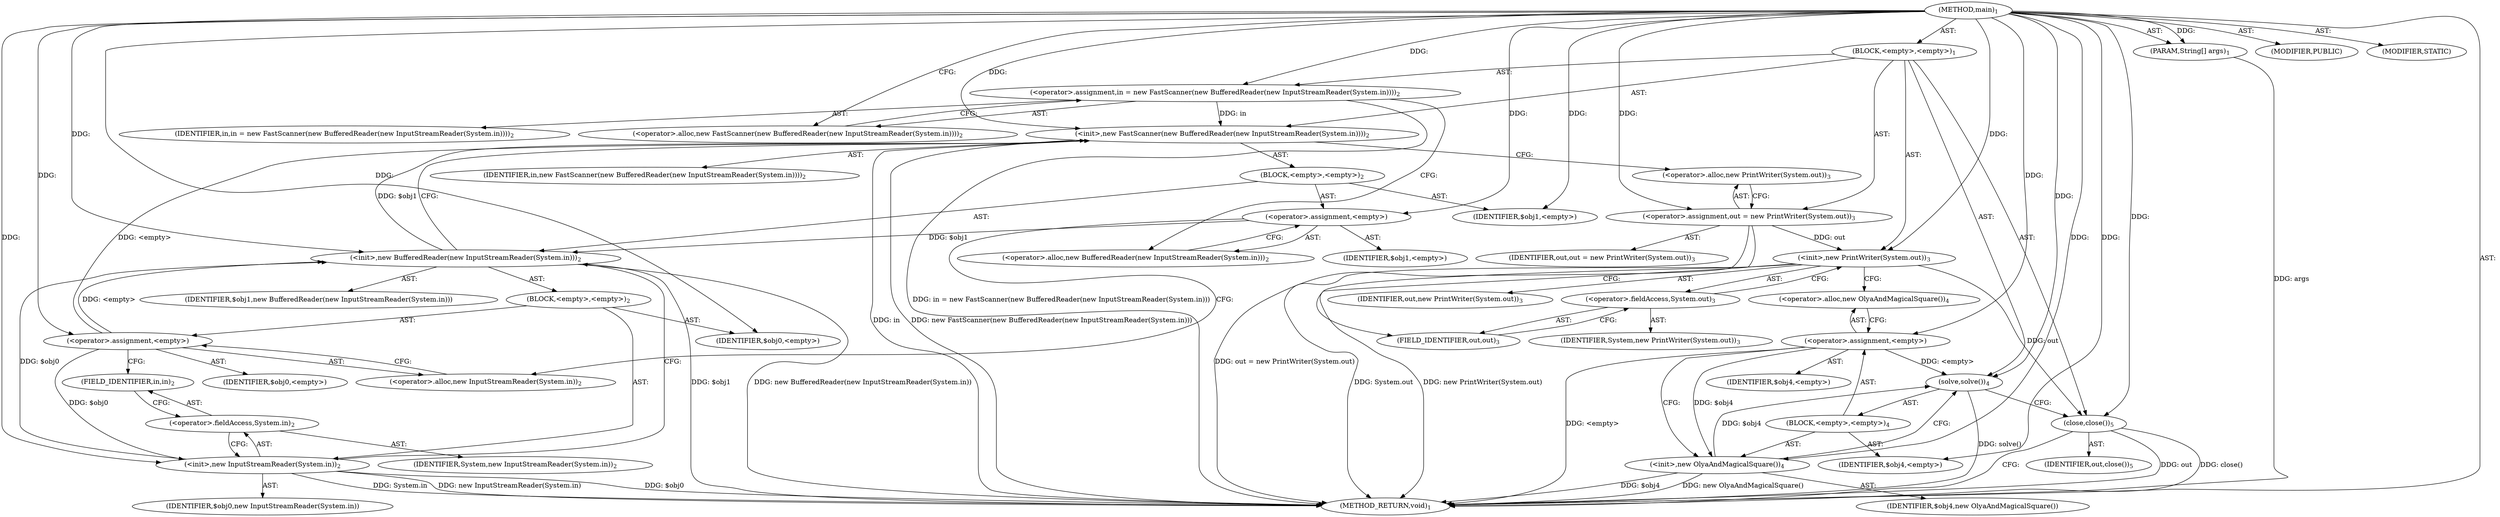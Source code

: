 digraph "main" {  
"17" [label = <(METHOD,main)<SUB>1</SUB>> ]
"18" [label = <(PARAM,String[] args)<SUB>1</SUB>> ]
"19" [label = <(BLOCK,&lt;empty&gt;,&lt;empty&gt;)<SUB>1</SUB>> ]
"20" [label = <(&lt;operator&gt;.assignment,in = new FastScanner(new BufferedReader(new InputStreamReader(System.in))))<SUB>2</SUB>> ]
"21" [label = <(IDENTIFIER,in,in = new FastScanner(new BufferedReader(new InputStreamReader(System.in))))<SUB>2</SUB>> ]
"22" [label = <(&lt;operator&gt;.alloc,new FastScanner(new BufferedReader(new InputStreamReader(System.in))))<SUB>2</SUB>> ]
"23" [label = <(&lt;init&gt;,new FastScanner(new BufferedReader(new InputStreamReader(System.in))))<SUB>2</SUB>> ]
"24" [label = <(IDENTIFIER,in,new FastScanner(new BufferedReader(new InputStreamReader(System.in))))<SUB>2</SUB>> ]
"25" [label = <(BLOCK,&lt;empty&gt;,&lt;empty&gt;)<SUB>2</SUB>> ]
"26" [label = <(&lt;operator&gt;.assignment,&lt;empty&gt;)> ]
"27" [label = <(IDENTIFIER,$obj1,&lt;empty&gt;)> ]
"28" [label = <(&lt;operator&gt;.alloc,new BufferedReader(new InputStreamReader(System.in)))<SUB>2</SUB>> ]
"29" [label = <(&lt;init&gt;,new BufferedReader(new InputStreamReader(System.in)))<SUB>2</SUB>> ]
"30" [label = <(IDENTIFIER,$obj1,new BufferedReader(new InputStreamReader(System.in)))> ]
"31" [label = <(BLOCK,&lt;empty&gt;,&lt;empty&gt;)<SUB>2</SUB>> ]
"32" [label = <(&lt;operator&gt;.assignment,&lt;empty&gt;)> ]
"33" [label = <(IDENTIFIER,$obj0,&lt;empty&gt;)> ]
"34" [label = <(&lt;operator&gt;.alloc,new InputStreamReader(System.in))<SUB>2</SUB>> ]
"35" [label = <(&lt;init&gt;,new InputStreamReader(System.in))<SUB>2</SUB>> ]
"36" [label = <(IDENTIFIER,$obj0,new InputStreamReader(System.in))> ]
"37" [label = <(&lt;operator&gt;.fieldAccess,System.in)<SUB>2</SUB>> ]
"38" [label = <(IDENTIFIER,System,new InputStreamReader(System.in))<SUB>2</SUB>> ]
"39" [label = <(FIELD_IDENTIFIER,in,in)<SUB>2</SUB>> ]
"40" [label = <(IDENTIFIER,$obj0,&lt;empty&gt;)> ]
"41" [label = <(IDENTIFIER,$obj1,&lt;empty&gt;)> ]
"42" [label = <(&lt;operator&gt;.assignment,out = new PrintWriter(System.out))<SUB>3</SUB>> ]
"43" [label = <(IDENTIFIER,out,out = new PrintWriter(System.out))<SUB>3</SUB>> ]
"44" [label = <(&lt;operator&gt;.alloc,new PrintWriter(System.out))<SUB>3</SUB>> ]
"45" [label = <(&lt;init&gt;,new PrintWriter(System.out))<SUB>3</SUB>> ]
"46" [label = <(IDENTIFIER,out,new PrintWriter(System.out))<SUB>3</SUB>> ]
"47" [label = <(&lt;operator&gt;.fieldAccess,System.out)<SUB>3</SUB>> ]
"48" [label = <(IDENTIFIER,System,new PrintWriter(System.out))<SUB>3</SUB>> ]
"49" [label = <(FIELD_IDENTIFIER,out,out)<SUB>3</SUB>> ]
"50" [label = <(solve,solve())<SUB>4</SUB>> ]
"51" [label = <(BLOCK,&lt;empty&gt;,&lt;empty&gt;)<SUB>4</SUB>> ]
"52" [label = <(&lt;operator&gt;.assignment,&lt;empty&gt;)> ]
"53" [label = <(IDENTIFIER,$obj4,&lt;empty&gt;)> ]
"54" [label = <(&lt;operator&gt;.alloc,new OlyaAndMagicalSquare())<SUB>4</SUB>> ]
"55" [label = <(&lt;init&gt;,new OlyaAndMagicalSquare())<SUB>4</SUB>> ]
"56" [label = <(IDENTIFIER,$obj4,new OlyaAndMagicalSquare())> ]
"57" [label = <(IDENTIFIER,$obj4,&lt;empty&gt;)> ]
"58" [label = <(close,close())<SUB>5</SUB>> ]
"59" [label = <(IDENTIFIER,out,close())<SUB>5</SUB>> ]
"60" [label = <(MODIFIER,PUBLIC)> ]
"61" [label = <(MODIFIER,STATIC)> ]
"62" [label = <(METHOD_RETURN,void)<SUB>1</SUB>> ]
  "17" -> "18"  [ label = "AST: "] 
  "17" -> "19"  [ label = "AST: "] 
  "17" -> "60"  [ label = "AST: "] 
  "17" -> "61"  [ label = "AST: "] 
  "17" -> "62"  [ label = "AST: "] 
  "19" -> "20"  [ label = "AST: "] 
  "19" -> "23"  [ label = "AST: "] 
  "19" -> "42"  [ label = "AST: "] 
  "19" -> "45"  [ label = "AST: "] 
  "19" -> "50"  [ label = "AST: "] 
  "19" -> "58"  [ label = "AST: "] 
  "20" -> "21"  [ label = "AST: "] 
  "20" -> "22"  [ label = "AST: "] 
  "23" -> "24"  [ label = "AST: "] 
  "23" -> "25"  [ label = "AST: "] 
  "25" -> "26"  [ label = "AST: "] 
  "25" -> "29"  [ label = "AST: "] 
  "25" -> "41"  [ label = "AST: "] 
  "26" -> "27"  [ label = "AST: "] 
  "26" -> "28"  [ label = "AST: "] 
  "29" -> "30"  [ label = "AST: "] 
  "29" -> "31"  [ label = "AST: "] 
  "31" -> "32"  [ label = "AST: "] 
  "31" -> "35"  [ label = "AST: "] 
  "31" -> "40"  [ label = "AST: "] 
  "32" -> "33"  [ label = "AST: "] 
  "32" -> "34"  [ label = "AST: "] 
  "35" -> "36"  [ label = "AST: "] 
  "35" -> "37"  [ label = "AST: "] 
  "37" -> "38"  [ label = "AST: "] 
  "37" -> "39"  [ label = "AST: "] 
  "42" -> "43"  [ label = "AST: "] 
  "42" -> "44"  [ label = "AST: "] 
  "45" -> "46"  [ label = "AST: "] 
  "45" -> "47"  [ label = "AST: "] 
  "47" -> "48"  [ label = "AST: "] 
  "47" -> "49"  [ label = "AST: "] 
  "50" -> "51"  [ label = "AST: "] 
  "51" -> "52"  [ label = "AST: "] 
  "51" -> "55"  [ label = "AST: "] 
  "51" -> "57"  [ label = "AST: "] 
  "52" -> "53"  [ label = "AST: "] 
  "52" -> "54"  [ label = "AST: "] 
  "55" -> "56"  [ label = "AST: "] 
  "58" -> "59"  [ label = "AST: "] 
  "20" -> "28"  [ label = "CFG: "] 
  "23" -> "44"  [ label = "CFG: "] 
  "42" -> "49"  [ label = "CFG: "] 
  "45" -> "54"  [ label = "CFG: "] 
  "50" -> "58"  [ label = "CFG: "] 
  "58" -> "62"  [ label = "CFG: "] 
  "22" -> "20"  [ label = "CFG: "] 
  "44" -> "42"  [ label = "CFG: "] 
  "47" -> "45"  [ label = "CFG: "] 
  "26" -> "34"  [ label = "CFG: "] 
  "29" -> "23"  [ label = "CFG: "] 
  "49" -> "47"  [ label = "CFG: "] 
  "52" -> "55"  [ label = "CFG: "] 
  "55" -> "50"  [ label = "CFG: "] 
  "28" -> "26"  [ label = "CFG: "] 
  "54" -> "52"  [ label = "CFG: "] 
  "32" -> "39"  [ label = "CFG: "] 
  "35" -> "29"  [ label = "CFG: "] 
  "34" -> "32"  [ label = "CFG: "] 
  "37" -> "35"  [ label = "CFG: "] 
  "39" -> "37"  [ label = "CFG: "] 
  "17" -> "22"  [ label = "CFG: "] 
  "18" -> "62"  [ label = "DDG: args"] 
  "20" -> "62"  [ label = "DDG: in = new FastScanner(new BufferedReader(new InputStreamReader(System.in)))"] 
  "23" -> "62"  [ label = "DDG: in"] 
  "29" -> "62"  [ label = "DDG: $obj1"] 
  "35" -> "62"  [ label = "DDG: $obj0"] 
  "35" -> "62"  [ label = "DDG: System.in"] 
  "35" -> "62"  [ label = "DDG: new InputStreamReader(System.in)"] 
  "29" -> "62"  [ label = "DDG: new BufferedReader(new InputStreamReader(System.in))"] 
  "23" -> "62"  [ label = "DDG: new FastScanner(new BufferedReader(new InputStreamReader(System.in)))"] 
  "42" -> "62"  [ label = "DDG: out = new PrintWriter(System.out)"] 
  "45" -> "62"  [ label = "DDG: System.out"] 
  "45" -> "62"  [ label = "DDG: new PrintWriter(System.out)"] 
  "52" -> "62"  [ label = "DDG: &lt;empty&gt;"] 
  "55" -> "62"  [ label = "DDG: $obj4"] 
  "55" -> "62"  [ label = "DDG: new OlyaAndMagicalSquare()"] 
  "50" -> "62"  [ label = "DDG: solve()"] 
  "58" -> "62"  [ label = "DDG: out"] 
  "58" -> "62"  [ label = "DDG: close()"] 
  "17" -> "18"  [ label = "DDG: "] 
  "17" -> "20"  [ label = "DDG: "] 
  "17" -> "42"  [ label = "DDG: "] 
  "20" -> "23"  [ label = "DDG: in"] 
  "17" -> "23"  [ label = "DDG: "] 
  "32" -> "23"  [ label = "DDG: &lt;empty&gt;"] 
  "29" -> "23"  [ label = "DDG: $obj1"] 
  "42" -> "45"  [ label = "DDG: out"] 
  "17" -> "45"  [ label = "DDG: "] 
  "52" -> "50"  [ label = "DDG: &lt;empty&gt;"] 
  "55" -> "50"  [ label = "DDG: $obj4"] 
  "17" -> "50"  [ label = "DDG: "] 
  "45" -> "58"  [ label = "DDG: out"] 
  "17" -> "58"  [ label = "DDG: "] 
  "17" -> "26"  [ label = "DDG: "] 
  "17" -> "41"  [ label = "DDG: "] 
  "17" -> "52"  [ label = "DDG: "] 
  "17" -> "57"  [ label = "DDG: "] 
  "26" -> "29"  [ label = "DDG: $obj1"] 
  "17" -> "29"  [ label = "DDG: "] 
  "32" -> "29"  [ label = "DDG: &lt;empty&gt;"] 
  "35" -> "29"  [ label = "DDG: $obj0"] 
  "52" -> "55"  [ label = "DDG: $obj4"] 
  "17" -> "55"  [ label = "DDG: "] 
  "17" -> "32"  [ label = "DDG: "] 
  "17" -> "40"  [ label = "DDG: "] 
  "32" -> "35"  [ label = "DDG: $obj0"] 
  "17" -> "35"  [ label = "DDG: "] 
}
